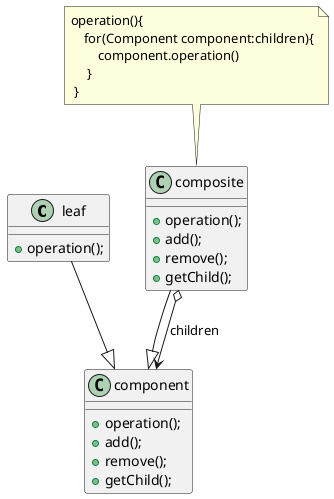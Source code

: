 @startuml

class leaf{
   +operation();
}

class component
{
    +operation();
    +add();
    +remove();
    +getChild();
}

class composite{
    +operation();
    +add();
    +remove();
    +getChild();
}

class composite
note top of composite
operation(){
    for(Component component:children){
        component.operation()
     }
 }
end note
leaf --|> component
composite --|> component
composite o--> component :children

@enduml